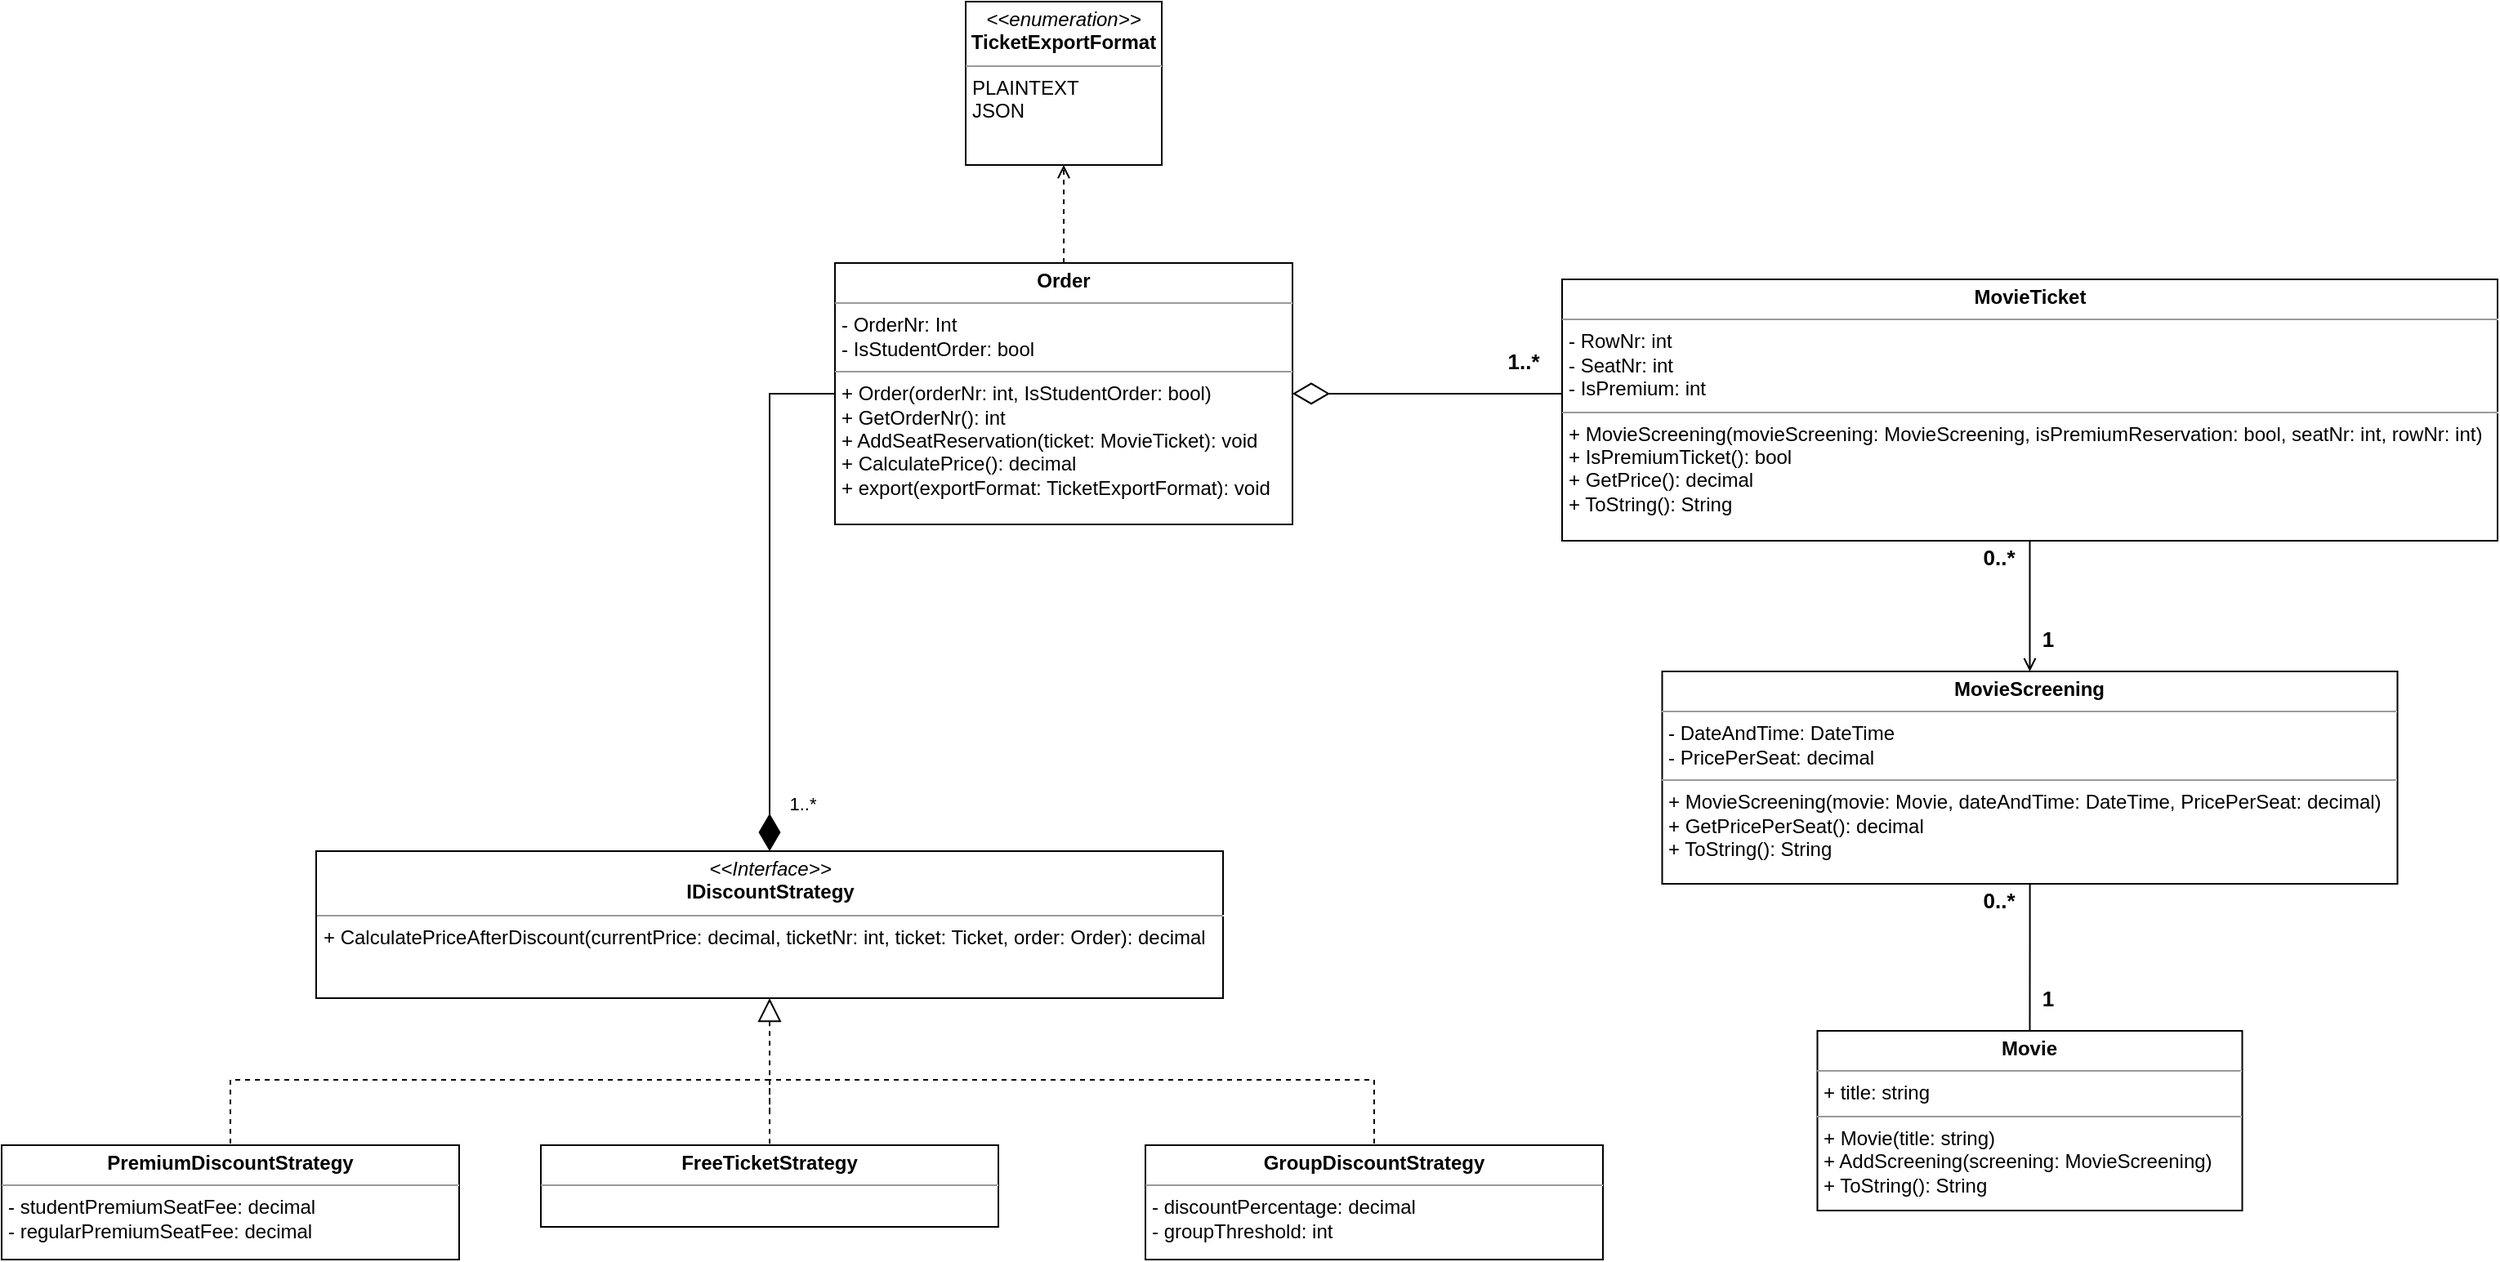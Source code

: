 <mxfile version="23.1.2" type="device">
  <diagram name="Pagina-1" id="U_jNc_FZuAALlaXXZ3Iq">
    <mxGraphModel dx="3395" dy="2117" grid="1" gridSize="10" guides="1" tooltips="1" connect="1" arrows="1" fold="1" page="1" pageScale="1" pageWidth="827" pageHeight="1169" math="0" shadow="0">
      <root>
        <mxCell id="0" />
        <mxCell id="1" parent="0" />
        <mxCell id="fK8WGxgtLyPAO6y16H-V-1" value="&lt;p style=&quot;margin:0px;margin-top:4px;text-align:center;&quot;&gt;&lt;b&gt;Movie&lt;/b&gt;&lt;/p&gt;&lt;hr size=&quot;1&quot;&gt;&lt;p style=&quot;margin:0px;margin-left:4px;&quot;&gt;+ title: string&lt;br&gt;&lt;/p&gt;&lt;hr size=&quot;1&quot;&gt;&lt;p style=&quot;margin:0px;margin-left:4px;&quot;&gt;+ Movie(title: string)&lt;br&gt;+ AddScreening(screening: MovieScreening)&lt;br&gt;+ ToString(): String&lt;/p&gt;" style="verticalAlign=top;align=left;overflow=fill;fontSize=12;fontFamily=Helvetica;html=1;whiteSpace=wrap;" vertex="1" parent="1">
          <mxGeometry x="141.25" y="620" width="260" height="110" as="geometry" />
        </mxCell>
        <mxCell id="fK8WGxgtLyPAO6y16H-V-4" style="edgeStyle=orthogonalEdgeStyle;rounded=0;orthogonalLoop=1;jettySize=auto;html=1;entryX=0.5;entryY=0;entryDx=0;entryDy=0;endArrow=none;endFill=0;" edge="1" parent="1" source="fK8WGxgtLyPAO6y16H-V-2" target="fK8WGxgtLyPAO6y16H-V-1">
          <mxGeometry relative="1" as="geometry">
            <Array as="points">
              <mxPoint x="271.25" y="560" />
              <mxPoint x="271.25" y="560" />
            </Array>
          </mxGeometry>
        </mxCell>
        <mxCell id="fK8WGxgtLyPAO6y16H-V-6" value="&lt;font style=&quot;font-size: 13px;&quot;&gt;&lt;b&gt;1&lt;/b&gt;&lt;/font&gt;" style="edgeLabel;html=1;align=center;verticalAlign=middle;resizable=0;points=[];" vertex="1" connectable="0" parent="fK8WGxgtLyPAO6y16H-V-4">
          <mxGeometry x="-0.289" relative="1" as="geometry">
            <mxPoint x="10" y="38" as="offset" />
          </mxGeometry>
        </mxCell>
        <mxCell id="fK8WGxgtLyPAO6y16H-V-7" value="&lt;font style=&quot;font-size: 13px;&quot;&gt;&lt;b&gt;0..*&lt;/b&gt;&lt;/font&gt;" style="edgeLabel;html=1;align=center;verticalAlign=middle;resizable=0;points=[];" vertex="1" connectable="0" parent="fK8WGxgtLyPAO6y16H-V-4">
          <mxGeometry x="-0.267" relative="1" as="geometry">
            <mxPoint x="-20" y="-23" as="offset" />
          </mxGeometry>
        </mxCell>
        <mxCell id="fK8WGxgtLyPAO6y16H-V-2" value="&lt;p style=&quot;margin:0px;margin-top:4px;text-align:center;&quot;&gt;&lt;b&gt;MovieScreening&lt;/b&gt;&lt;/p&gt;&lt;hr size=&quot;1&quot;&gt;&lt;p style=&quot;margin:0px;margin-left:4px;&quot;&gt;- DateAndTime: DateTime&lt;br&gt;- PricePerSeat: decimal&lt;/p&gt;&lt;hr size=&quot;1&quot;&gt;&lt;p style=&quot;margin:0px;margin-left:4px;&quot;&gt;+ MovieScreening(movie: Movie, dateAndTime: DateTime, PricePerSeat: decimal)&lt;br&gt;+ GetPricePerSeat(): decimal&lt;br&gt;+ ToString(): String&lt;/p&gt;" style="verticalAlign=top;align=left;overflow=fill;fontSize=12;fontFamily=Helvetica;html=1;whiteSpace=wrap;" vertex="1" parent="1">
          <mxGeometry x="46.25" y="400" width="450" height="130" as="geometry" />
        </mxCell>
        <mxCell id="fK8WGxgtLyPAO6y16H-V-5" style="edgeStyle=orthogonalEdgeStyle;rounded=0;orthogonalLoop=1;jettySize=auto;html=1;entryX=0.5;entryY=0;entryDx=0;entryDy=0;endArrow=open;endFill=0;" edge="1" parent="1" source="fK8WGxgtLyPAO6y16H-V-3" target="fK8WGxgtLyPAO6y16H-V-2">
          <mxGeometry relative="1" as="geometry" />
        </mxCell>
        <mxCell id="fK8WGxgtLyPAO6y16H-V-8" value="&lt;font style=&quot;font-size: 13px;&quot;&gt;&lt;b&gt;0..*&lt;/b&gt;&lt;/font&gt;" style="edgeLabel;html=1;align=center;verticalAlign=middle;resizable=0;points=[];" vertex="1" connectable="0" parent="fK8WGxgtLyPAO6y16H-V-5">
          <mxGeometry x="-0.526" y="-2" relative="1" as="geometry">
            <mxPoint x="-18" y="-9" as="offset" />
          </mxGeometry>
        </mxCell>
        <mxCell id="fK8WGxgtLyPAO6y16H-V-9" value="&lt;font style=&quot;font-size: 13px;&quot;&gt;&lt;b&gt;1&lt;/b&gt;&lt;/font&gt;" style="edgeLabel;html=1;align=center;verticalAlign=middle;resizable=0;points=[];" vertex="1" connectable="0" parent="fK8WGxgtLyPAO6y16H-V-5">
          <mxGeometry x="-0.226" y="-1" relative="1" as="geometry">
            <mxPoint x="11" y="29" as="offset" />
          </mxGeometry>
        </mxCell>
        <mxCell id="fK8WGxgtLyPAO6y16H-V-11" style="edgeStyle=orthogonalEdgeStyle;rounded=0;orthogonalLoop=1;jettySize=auto;html=1;entryX=1;entryY=0.5;entryDx=0;entryDy=0;endArrow=diamondThin;endFill=0;startArrow=open;startFill=0;strokeWidth=1;endSize=20;" edge="1" parent="1">
          <mxGeometry relative="1" as="geometry">
            <mxPoint x="93.75" y="229.94" as="sourcePoint" />
            <mxPoint x="-180" y="229.94" as="targetPoint" />
          </mxGeometry>
        </mxCell>
        <mxCell id="fK8WGxgtLyPAO6y16H-V-12" value="&lt;font style=&quot;font-size: 13px;&quot;&gt;&lt;b&gt;1..*&lt;/b&gt;&lt;/font&gt;" style="edgeLabel;html=1;align=center;verticalAlign=middle;resizable=0;points=[];" vertex="1" connectable="0" parent="fK8WGxgtLyPAO6y16H-V-11">
          <mxGeometry x="-0.275" y="1" relative="1" as="geometry">
            <mxPoint x="-34" y="-21" as="offset" />
          </mxGeometry>
        </mxCell>
        <mxCell id="fK8WGxgtLyPAO6y16H-V-3" value="&lt;p style=&quot;margin:0px;margin-top:4px;text-align:center;&quot;&gt;&lt;b&gt;MovieTicket&lt;/b&gt;&lt;/p&gt;&lt;hr size=&quot;1&quot;&gt;&lt;p style=&quot;margin:0px;margin-left:4px;&quot;&gt;- RowNr: int&lt;br&gt;- SeatNr: int&lt;br&gt;- IsPremium: int&lt;/p&gt;&lt;hr size=&quot;1&quot;&gt;&lt;p style=&quot;margin:0px;margin-left:4px;&quot;&gt;+ MovieScreening(movieScreening: MovieScreening, isPremiumReservation: bool, seatNr: int, rowNr: int)&lt;br&gt;+ IsPremiumTicket(): bool&lt;br&gt;+ GetPrice(): decimal&lt;br&gt;+ ToString(): String&lt;/p&gt;" style="verticalAlign=top;align=left;overflow=fill;fontSize=12;fontFamily=Helvetica;html=1;whiteSpace=wrap;" vertex="1" parent="1">
          <mxGeometry x="-15" y="160" width="572.5" height="160" as="geometry" />
        </mxCell>
        <mxCell id="fK8WGxgtLyPAO6y16H-V-14" style="edgeStyle=orthogonalEdgeStyle;rounded=0;orthogonalLoop=1;jettySize=auto;html=1;entryX=0.5;entryY=1;entryDx=0;entryDy=0;dashed=1;endArrow=open;endFill=0;" edge="1" parent="1" source="fK8WGxgtLyPAO6y16H-V-10" target="fK8WGxgtLyPAO6y16H-V-13">
          <mxGeometry relative="1" as="geometry">
            <Array as="points" />
          </mxGeometry>
        </mxCell>
        <mxCell id="fK8WGxgtLyPAO6y16H-V-24" style="edgeStyle=orthogonalEdgeStyle;rounded=0;orthogonalLoop=1;jettySize=auto;html=1;entryX=0.5;entryY=0;entryDx=0;entryDy=0;endArrow=diamondThin;endFill=1;endSize=20;" edge="1" parent="1" source="fK8WGxgtLyPAO6y16H-V-10" target="fK8WGxgtLyPAO6y16H-V-15">
          <mxGeometry relative="1" as="geometry">
            <Array as="points">
              <mxPoint x="-500" y="230" />
            </Array>
          </mxGeometry>
        </mxCell>
        <mxCell id="fK8WGxgtLyPAO6y16H-V-25" value="1..*" style="edgeLabel;html=1;align=center;verticalAlign=middle;resizable=0;points=[];" vertex="1" connectable="0" parent="fK8WGxgtLyPAO6y16H-V-24">
          <mxGeometry x="0.644" y="3" relative="1" as="geometry">
            <mxPoint x="17" y="28" as="offset" />
          </mxGeometry>
        </mxCell>
        <mxCell id="fK8WGxgtLyPAO6y16H-V-10" value="&lt;p style=&quot;margin:0px;margin-top:4px;text-align:center;&quot;&gt;&lt;b&gt;Order&lt;/b&gt;&lt;/p&gt;&lt;hr size=&quot;1&quot;&gt;&lt;p style=&quot;margin:0px;margin-left:4px;&quot;&gt;- OrderNr: Int&lt;br&gt;- IsStudentOrder: bool&lt;/p&gt;&lt;hr size=&quot;1&quot;&gt;&lt;p style=&quot;margin:0px;margin-left:4px;&quot;&gt;+ Order(orderNr: int, IsStudentOrder: bool)&lt;br&gt;+ GetOrderNr(): int&lt;br&gt;+ AddSeatReservation(ticket: MovieTicket): void&lt;br&gt;+ CalculatePrice(): decimal&lt;br&gt;+ export(exportFormat: TicketExportFormat): void&lt;/p&gt;" style="verticalAlign=top;align=left;overflow=fill;fontSize=12;fontFamily=Helvetica;html=1;whiteSpace=wrap;" vertex="1" parent="1">
          <mxGeometry x="-460" y="150" width="280" height="160" as="geometry" />
        </mxCell>
        <mxCell id="fK8WGxgtLyPAO6y16H-V-13" value="&lt;p style=&quot;margin:0px;margin-top:4px;text-align:center;&quot;&gt;&lt;i&gt;&amp;lt;&amp;lt;enumeration&amp;gt;&amp;gt;&lt;/i&gt;&lt;br&gt;&lt;b&gt;TicketExportFormat&lt;/b&gt;&lt;/p&gt;&lt;hr size=&quot;1&quot;&gt;&lt;p style=&quot;margin:0px;margin-left:4px;&quot;&gt;PLAINTEXT&lt;br&gt;JSON&lt;/p&gt;" style="verticalAlign=top;align=left;overflow=fill;fontSize=12;fontFamily=Helvetica;html=1;whiteSpace=wrap;" vertex="1" parent="1">
          <mxGeometry x="-380" y="-10" width="120" height="100" as="geometry" />
        </mxCell>
        <mxCell id="fK8WGxgtLyPAO6y16H-V-20" style="edgeStyle=orthogonalEdgeStyle;rounded=0;orthogonalLoop=1;jettySize=auto;html=1;entryX=0.5;entryY=0;entryDx=0;entryDy=0;endArrow=none;endFill=0;dashed=1;" edge="1" parent="1" target="fK8WGxgtLyPAO6y16H-V-19">
          <mxGeometry relative="1" as="geometry">
            <mxPoint x="-500" y="650" as="sourcePoint" />
            <Array as="points">
              <mxPoint x="-500" y="650" />
              <mxPoint x="-830" y="650" />
            </Array>
          </mxGeometry>
        </mxCell>
        <mxCell id="fK8WGxgtLyPAO6y16H-V-21" style="edgeStyle=orthogonalEdgeStyle;rounded=0;orthogonalLoop=1;jettySize=auto;html=1;entryX=0.5;entryY=0;entryDx=0;entryDy=0;endArrow=none;endFill=0;startArrow=block;startFill=0;endSize=6;startSize=12;dashed=1;" edge="1" parent="1" source="fK8WGxgtLyPAO6y16H-V-15" target="fK8WGxgtLyPAO6y16H-V-17">
          <mxGeometry relative="1" as="geometry" />
        </mxCell>
        <mxCell id="fK8WGxgtLyPAO6y16H-V-15" value="&lt;p style=&quot;margin:0px;margin-top:4px;text-align:center;&quot;&gt;&lt;i&gt;&amp;lt;&amp;lt;Interface&amp;gt;&amp;gt;&lt;/i&gt;&lt;br&gt;&lt;b&gt;IDiscountStrategy&lt;/b&gt;&lt;/p&gt;&lt;hr size=&quot;1&quot;&gt;&lt;p style=&quot;margin:0px;margin-left:4px;&quot;&gt;+ CalculatePriceAfterDiscount(currentPrice: decimal, ticketNr: int, ticket: Ticket, order: Order): decimal&lt;/p&gt;" style="verticalAlign=top;align=left;overflow=fill;fontSize=12;fontFamily=Helvetica;html=1;whiteSpace=wrap;" vertex="1" parent="1">
          <mxGeometry x="-777.5" y="510" width="555" height="90" as="geometry" />
        </mxCell>
        <mxCell id="fK8WGxgtLyPAO6y16H-V-17" value="&lt;p style=&quot;margin:0px;margin-top:4px;text-align:center;&quot;&gt;&lt;b&gt;FreeTicketStrategy&lt;/b&gt;&lt;/p&gt;&lt;hr size=&quot;1&quot;&gt;&lt;p style=&quot;margin:0px;margin-left:4px;&quot;&gt;&lt;br&gt;&lt;/p&gt;" style="verticalAlign=top;align=left;overflow=fill;fontSize=12;fontFamily=Helvetica;html=1;whiteSpace=wrap;" vertex="1" parent="1">
          <mxGeometry x="-640" y="690" width="280" height="50" as="geometry" />
        </mxCell>
        <mxCell id="fK8WGxgtLyPAO6y16H-V-18" value="&lt;p style=&quot;margin:0px;margin-top:4px;text-align:center;&quot;&gt;&lt;b&gt;GroupDiscountStrategy&lt;/b&gt;&lt;/p&gt;&lt;hr size=&quot;1&quot;&gt;&lt;p style=&quot;margin:0px;margin-left:4px;&quot;&gt;- discountPercentage: decimal&lt;br&gt;- groupThreshold: int&lt;/p&gt;" style="verticalAlign=top;align=left;overflow=fill;fontSize=12;fontFamily=Helvetica;html=1;whiteSpace=wrap;" vertex="1" parent="1">
          <mxGeometry x="-270" y="690" width="280" height="70" as="geometry" />
        </mxCell>
        <mxCell id="fK8WGxgtLyPAO6y16H-V-19" value="&lt;p style=&quot;margin:0px;margin-top:4px;text-align:center;&quot;&gt;&lt;b&gt;PremiumDiscountStrategy&lt;/b&gt;&lt;/p&gt;&lt;hr size=&quot;1&quot;&gt;&lt;p style=&quot;margin:0px;margin-left:4px;&quot;&gt;- studentPremiumSeatFee: decimal&lt;br&gt;- regularPremiumSeatFee: decimal&lt;/p&gt;" style="verticalAlign=top;align=left;overflow=fill;fontSize=12;fontFamily=Helvetica;html=1;whiteSpace=wrap;" vertex="1" parent="1">
          <mxGeometry x="-970" y="690" width="280" height="70" as="geometry" />
        </mxCell>
        <mxCell id="fK8WGxgtLyPAO6y16H-V-23" style="edgeStyle=orthogonalEdgeStyle;rounded=0;orthogonalLoop=1;jettySize=auto;html=1;endArrow=none;endFill=0;dashed=1;" edge="1" parent="1">
          <mxGeometry relative="1" as="geometry">
            <mxPoint x="-500" y="670" as="sourcePoint" />
            <mxPoint x="-130" y="690" as="targetPoint" />
            <Array as="points">
              <mxPoint x="-500" y="650" />
              <mxPoint x="-130" y="650" />
            </Array>
          </mxGeometry>
        </mxCell>
      </root>
    </mxGraphModel>
  </diagram>
</mxfile>
